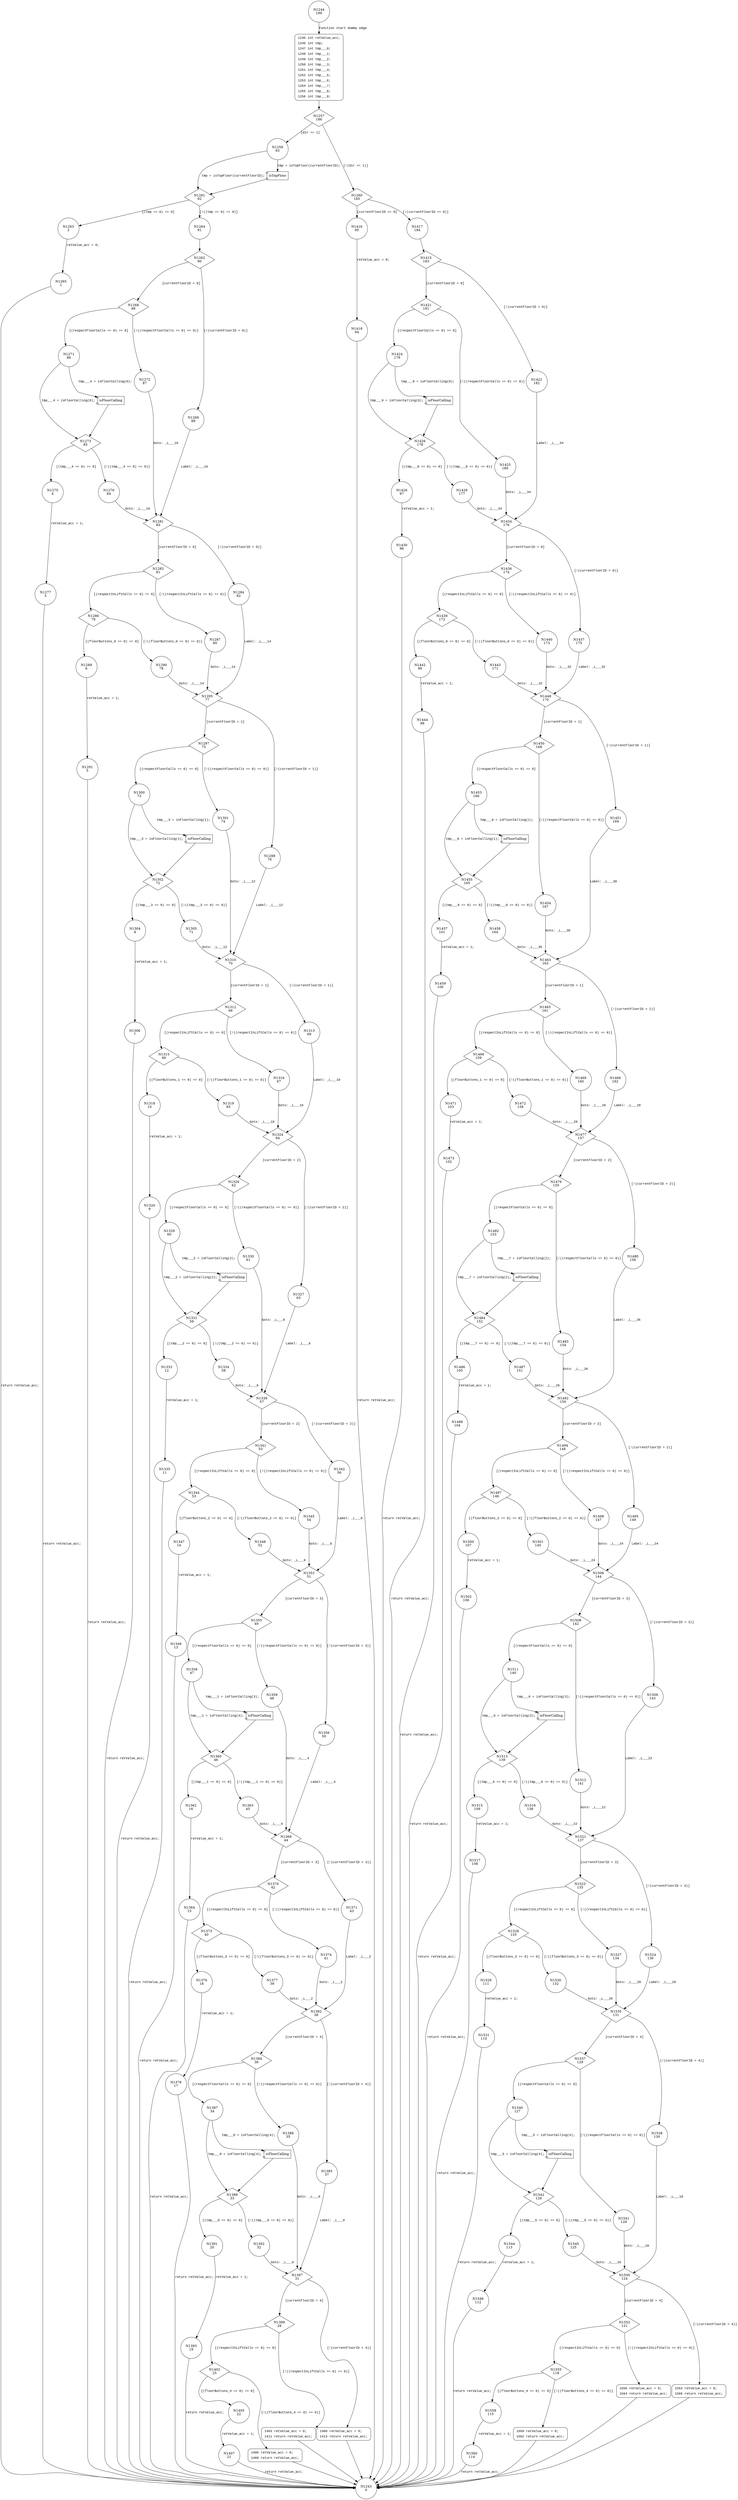 digraph stopRequestedInDirection__wrappee__empty {
1244 [shape="circle" label="N1244\n199"]
1245 [shape="circle" label="N1245\n198"]
1257 [shape="diamond" label="N1257\n186"]
1259 [shape="circle" label="N1259\n93"]
1260 [shape="diamond" label="N1260\n185"]
1416 [shape="circle" label="N1416\n95"]
1417 [shape="circle" label="N1417\n184"]
1415 [shape="diamond" label="N1415\n183"]
1421 [shape="diamond" label="N1421\n181"]
1422 [shape="circle" label="N1422\n182"]
1434 [shape="diamond" label="N1434\n176"]
1436 [shape="diamond" label="N1436\n174"]
1437 [shape="circle" label="N1437\n175"]
1448 [shape="diamond" label="N1448\n170"]
1450 [shape="diamond" label="N1450\n168"]
1451 [shape="circle" label="N1451\n169"]
1463 [shape="diamond" label="N1463\n163"]
1465 [shape="diamond" label="N1465\n161"]
1466 [shape="circle" label="N1466\n162"]
1477 [shape="diamond" label="N1477\n157"]
1479 [shape="diamond" label="N1479\n155"]
1480 [shape="circle" label="N1480\n156"]
1492 [shape="diamond" label="N1492\n150"]
1494 [shape="diamond" label="N1494\n148"]
1495 [shape="circle" label="N1495\n149"]
1506 [shape="diamond" label="N1506\n144"]
1508 [shape="diamond" label="N1508\n142"]
1509 [shape="circle" label="N1509\n143"]
1521 [shape="diamond" label="N1521\n137"]
1523 [shape="diamond" label="N1523\n135"]
1524 [shape="circle" label="N1524\n136"]
1535 [shape="diamond" label="N1535\n131"]
1537 [shape="diamond" label="N1537\n129"]
1538 [shape="circle" label="N1538\n130"]
1550 [shape="diamond" label="N1550\n124"]
1552 [shape="diamond" label="N1552\n121"]
1553 [shape="circle" label="N1553\n123"]
1555 [shape="diamond" label="N1555\n118"]
1556 [shape="circle" label="N1556\n120"]
1558 [shape="circle" label="N1558\n115"]
1559 [shape="circle" label="N1559\n117"]
1560 [shape="circle" label="N1560\n114"]
1540 [shape="circle" label="N1540\n127"]
1541 [shape="circle" label="N1541\n128"]
1542 [shape="diamond" label="N1542\n126"]
1544 [shape="circle" label="N1544\n113"]
1545 [shape="circle" label="N1545\n125"]
1546 [shape="circle" label="N1546\n112"]
1526 [shape="diamond" label="N1526\n133"]
1527 [shape="circle" label="N1527\n134"]
1529 [shape="circle" label="N1529\n111"]
1530 [shape="circle" label="N1530\n132"]
1531 [shape="circle" label="N1531\n110"]
1511 [shape="circle" label="N1511\n140"]
1512 [shape="circle" label="N1512\n141"]
1513 [shape="diamond" label="N1513\n139"]
1515 [shape="circle" label="N1515\n109"]
1516 [shape="circle" label="N1516\n138"]
1517 [shape="circle" label="N1517\n108"]
1497 [shape="diamond" label="N1497\n146"]
1498 [shape="circle" label="N1498\n147"]
1500 [shape="circle" label="N1500\n107"]
1501 [shape="circle" label="N1501\n145"]
1502 [shape="circle" label="N1502\n106"]
1482 [shape="circle" label="N1482\n153"]
1483 [shape="circle" label="N1483\n154"]
1484 [shape="diamond" label="N1484\n152"]
1486 [shape="circle" label="N1486\n105"]
1487 [shape="circle" label="N1487\n151"]
1488 [shape="circle" label="N1488\n104"]
1468 [shape="diamond" label="N1468\n159"]
1469 [shape="circle" label="N1469\n160"]
1471 [shape="circle" label="N1471\n103"]
1472 [shape="circle" label="N1472\n158"]
1473 [shape="circle" label="N1473\n102"]
1453 [shape="circle" label="N1453\n166"]
1454 [shape="circle" label="N1454\n167"]
1455 [shape="diamond" label="N1455\n165"]
1457 [shape="circle" label="N1457\n101"]
1458 [shape="circle" label="N1458\n164"]
1459 [shape="circle" label="N1459\n100"]
1439 [shape="diamond" label="N1439\n172"]
1440 [shape="circle" label="N1440\n173"]
1442 [shape="circle" label="N1442\n99"]
1443 [shape="circle" label="N1443\n171"]
1444 [shape="circle" label="N1444\n98"]
1424 [shape="circle" label="N1424\n179"]
1425 [shape="circle" label="N1425\n180"]
1426 [shape="diamond" label="N1426\n178"]
1428 [shape="circle" label="N1428\n97"]
1429 [shape="circle" label="N1429\n177"]
1430 [shape="circle" label="N1430\n96"]
1418 [shape="circle" label="N1418\n94"]
1261 [shape="diamond" label="N1261\n92"]
1263 [shape="circle" label="N1263\n2"]
1264 [shape="circle" label="N1264\n91"]
1262 [shape="diamond" label="N1262\n90"]
1268 [shape="diamond" label="N1268\n88"]
1269 [shape="circle" label="N1269\n89"]
1281 [shape="diamond" label="N1281\n83"]
1283 [shape="diamond" label="N1283\n81"]
1284 [shape="circle" label="N1284\n82"]
1295 [shape="diamond" label="N1295\n77"]
1297 [shape="diamond" label="N1297\n75"]
1298 [shape="circle" label="N1298\n76"]
1310 [shape="diamond" label="N1310\n70"]
1312 [shape="diamond" label="N1312\n68"]
1313 [shape="circle" label="N1313\n69"]
1324 [shape="diamond" label="N1324\n64"]
1326 [shape="diamond" label="N1326\n62"]
1327 [shape="circle" label="N1327\n63"]
1339 [shape="diamond" label="N1339\n57"]
1341 [shape="diamond" label="N1341\n55"]
1342 [shape="circle" label="N1342\n56"]
1353 [shape="diamond" label="N1353\n51"]
1355 [shape="diamond" label="N1355\n49"]
1356 [shape="circle" label="N1356\n50"]
1368 [shape="diamond" label="N1368\n44"]
1370 [shape="diamond" label="N1370\n42"]
1371 [shape="circle" label="N1371\n43"]
1382 [shape="diamond" label="N1382\n38"]
1384 [shape="diamond" label="N1384\n36"]
1385 [shape="circle" label="N1385\n37"]
1397 [shape="diamond" label="N1397\n31"]
1399 [shape="diamond" label="N1399\n28"]
1400 [shape="circle" label="N1400\n30"]
1402 [shape="diamond" label="N1402\n25"]
1403 [shape="circle" label="N1403\n27"]
1405 [shape="circle" label="N1405\n22"]
1406 [shape="circle" label="N1406\n24"]
1407 [shape="circle" label="N1407\n21"]
1387 [shape="circle" label="N1387\n34"]
1388 [shape="circle" label="N1388\n35"]
1389 [shape="diamond" label="N1389\n33"]
1391 [shape="circle" label="N1391\n20"]
1392 [shape="circle" label="N1392\n32"]
1393 [shape="circle" label="N1393\n19"]
1373 [shape="diamond" label="N1373\n40"]
1374 [shape="circle" label="N1374\n41"]
1376 [shape="circle" label="N1376\n18"]
1377 [shape="circle" label="N1377\n39"]
1378 [shape="circle" label="N1378\n17"]
1358 [shape="circle" label="N1358\n47"]
1359 [shape="circle" label="N1359\n48"]
1360 [shape="diamond" label="N1360\n46"]
1362 [shape="circle" label="N1362\n16"]
1363 [shape="circle" label="N1363\n45"]
1364 [shape="circle" label="N1364\n15"]
1344 [shape="diamond" label="N1344\n53"]
1345 [shape="circle" label="N1345\n54"]
1347 [shape="circle" label="N1347\n14"]
1348 [shape="circle" label="N1348\n52"]
1349 [shape="circle" label="N1349\n13"]
1329 [shape="circle" label="N1329\n60"]
1330 [shape="circle" label="N1330\n61"]
1331 [shape="diamond" label="N1331\n59"]
1333 [shape="circle" label="N1333\n12"]
1334 [shape="circle" label="N1334\n58"]
1335 [shape="circle" label="N1335\n11"]
1315 [shape="diamond" label="N1315\n66"]
1316 [shape="circle" label="N1316\n67"]
1318 [shape="circle" label="N1318\n10"]
1319 [shape="circle" label="N1319\n65"]
1320 [shape="circle" label="N1320\n9"]
1300 [shape="circle" label="N1300\n73"]
1301 [shape="circle" label="N1301\n74"]
1302 [shape="diamond" label="N1302\n72"]
1304 [shape="circle" label="N1304\n8"]
1305 [shape="circle" label="N1305\n71"]
1306 [shape="circle" label="N1306\n7"]
1286 [shape="diamond" label="N1286\n79"]
1287 [shape="circle" label="N1287\n80"]
1289 [shape="circle" label="N1289\n6"]
1290 [shape="circle" label="N1290\n78"]
1291 [shape="circle" label="N1291\n5"]
1271 [shape="circle" label="N1271\n86"]
1272 [shape="circle" label="N1272\n87"]
1273 [shape="diamond" label="N1273\n85"]
1275 [shape="circle" label="N1275\n4"]
1276 [shape="circle" label="N1276\n84"]
1277 [shape="circle" label="N1277\n3"]
1265 [shape="circle" label="N1265\n1"]
1243 [shape="circle" label="N1243\n0"]
1245 [style="filled,bold" penwidth="1" fillcolor="white" fontname="Courier New" shape="Mrecord" label=<<table border="0" cellborder="0" cellpadding="3" bgcolor="white"><tr><td align="right">1245</td><td align="left">int retValue_acc;</td></tr><tr><td align="right">1246</td><td align="left">int tmp;</td></tr><tr><td align="right">1247</td><td align="left">int tmp___0;</td></tr><tr><td align="right">1248</td><td align="left">int tmp___1;</td></tr><tr><td align="right">1249</td><td align="left">int tmp___2;</td></tr><tr><td align="right">1250</td><td align="left">int tmp___3;</td></tr><tr><td align="right">1251</td><td align="left">int tmp___4;</td></tr><tr><td align="right">1252</td><td align="left">int tmp___5;</td></tr><tr><td align="right">1253</td><td align="left">int tmp___6;</td></tr><tr><td align="right">1254</td><td align="left">int tmp___7;</td></tr><tr><td align="right">1255</td><td align="left">int tmp___8;</td></tr><tr><td align="right">1256</td><td align="left">int tmp___9;</td></tr></table>>]
1245 -> 1257[label=""]
1553 [style="filled,bold" penwidth="1" fillcolor="white" fontname="Courier New" shape="Mrecord" label=<<table border="0" cellborder="0" cellpadding="3" bgcolor="white"><tr><td align="right">1553</td><td align="left">retValue_acc = 0;</td></tr><tr><td align="right">1566</td><td align="left">return retValue_acc;</td></tr></table>>]
1553 -> 1243[label=""]
1556 [style="filled,bold" penwidth="1" fillcolor="white" fontname="Courier New" shape="Mrecord" label=<<table border="0" cellborder="0" cellpadding="3" bgcolor="white"><tr><td align="right">1556</td><td align="left">retValue_acc = 0;</td></tr><tr><td align="right">1564</td><td align="left">return retValue_acc;</td></tr></table>>]
1556 -> 1243[label=""]
1559 [style="filled,bold" penwidth="1" fillcolor="white" fontname="Courier New" shape="Mrecord" label=<<table border="0" cellborder="0" cellpadding="3" bgcolor="white"><tr><td align="right">1559</td><td align="left">retValue_acc = 0;</td></tr><tr><td align="right">1562</td><td align="left">return retValue_acc;</td></tr></table>>]
1559 -> 1243[label=""]
1400 [style="filled,bold" penwidth="1" fillcolor="white" fontname="Courier New" shape="Mrecord" label=<<table border="0" cellborder="0" cellpadding="3" bgcolor="white"><tr><td align="right">1400</td><td align="left">retValue_acc = 0;</td></tr><tr><td align="right">1413</td><td align="left">return retValue_acc;</td></tr></table>>]
1400 -> 1243[label=""]
1403 [style="filled,bold" penwidth="1" fillcolor="white" fontname="Courier New" shape="Mrecord" label=<<table border="0" cellborder="0" cellpadding="3" bgcolor="white"><tr><td align="right">1403</td><td align="left">retValue_acc = 0;</td></tr><tr><td align="right">1411</td><td align="left">return retValue_acc;</td></tr></table>>]
1403 -> 1243[label=""]
1406 [style="filled,bold" penwidth="1" fillcolor="white" fontname="Courier New" shape="Mrecord" label=<<table border="0" cellborder="0" cellpadding="3" bgcolor="white"><tr><td align="right">1406</td><td align="left">retValue_acc = 0;</td></tr><tr><td align="right">1409</td><td align="left">return retValue_acc;</td></tr></table>>]
1406 -> 1243[label=""]
1244 -> 1245 [label="Function start dummy edge" fontname="Courier New"]
1257 -> 1259 [label="[dir == 1]" fontname="Courier New"]
1257 -> 1260 [label="[!(dir == 1)]" fontname="Courier New"]
1260 -> 1416 [label="[currentFloorID == 0]" fontname="Courier New"]
1260 -> 1417 [label="[!(currentFloorID == 0)]" fontname="Courier New"]
1415 -> 1421 [label="[currentFloorID > 0]" fontname="Courier New"]
1415 -> 1422 [label="[!(currentFloorID > 0)]" fontname="Courier New"]
1434 -> 1436 [label="[currentFloorID > 0]" fontname="Courier New"]
1434 -> 1437 [label="[!(currentFloorID > 0)]" fontname="Courier New"]
1448 -> 1450 [label="[currentFloorID > 1]" fontname="Courier New"]
1448 -> 1451 [label="[!(currentFloorID > 1)]" fontname="Courier New"]
1463 -> 1465 [label="[currentFloorID > 1]" fontname="Courier New"]
1463 -> 1466 [label="[!(currentFloorID > 1)]" fontname="Courier New"]
1477 -> 1479 [label="[currentFloorID > 2]" fontname="Courier New"]
1477 -> 1480 [label="[!(currentFloorID > 2)]" fontname="Courier New"]
1492 -> 1494 [label="[currentFloorID > 2]" fontname="Courier New"]
1492 -> 1495 [label="[!(currentFloorID > 2)]" fontname="Courier New"]
1506 -> 1508 [label="[currentFloorID > 3]" fontname="Courier New"]
1506 -> 1509 [label="[!(currentFloorID > 3)]" fontname="Courier New"]
1521 -> 1523 [label="[currentFloorID > 3]" fontname="Courier New"]
1521 -> 1524 [label="[!(currentFloorID > 3)]" fontname="Courier New"]
1535 -> 1537 [label="[currentFloorID > 4]" fontname="Courier New"]
1535 -> 1538 [label="[!(currentFloorID > 4)]" fontname="Courier New"]
1550 -> 1552 [label="[currentFloorID > 4]" fontname="Courier New"]
1550 -> 1553 [label="[!(currentFloorID > 4)]" fontname="Courier New"]
1552 -> 1555 [label="[(respectInLiftCalls == 0) == 0]" fontname="Courier New"]
1552 -> 1556 [label="[!((respectInLiftCalls == 0) == 0)]" fontname="Courier New"]
1555 -> 1558 [label="[(floorButtons_4 == 0) == 0]" fontname="Courier New"]
1555 -> 1559 [label="[!((floorButtons_4 == 0) == 0)]" fontname="Courier New"]
1558 -> 1560 [label="retValue_acc = 1;" fontname="Courier New"]
1537 -> 1540 [label="[(respectFloorCalls == 0) == 0]" fontname="Courier New"]
1537 -> 1541 [label="[!((respectFloorCalls == 0) == 0)]" fontname="Courier New"]
100072 [shape="component" label="isFloorCalling"]
1540 -> 100072 [label="tmp___5 = isFloorCalling(4);" fontname="Courier New"]
100072 -> 1542 [label="" fontname="Courier New"]
1540 -> 1542 [label="tmp___5 = isFloorCalling(4);" fontname="Courier New"]
1542 -> 1544 [label="[(tmp___5 == 0) == 0]" fontname="Courier New"]
1542 -> 1545 [label="[!((tmp___5 == 0) == 0)]" fontname="Courier New"]
1544 -> 1546 [label="retValue_acc = 1;" fontname="Courier New"]
1523 -> 1526 [label="[(respectInLiftCalls == 0) == 0]" fontname="Courier New"]
1523 -> 1527 [label="[!((respectInLiftCalls == 0) == 0)]" fontname="Courier New"]
1526 -> 1529 [label="[(floorButtons_3 == 0) == 0]" fontname="Courier New"]
1526 -> 1530 [label="[!((floorButtons_3 == 0) == 0)]" fontname="Courier New"]
1529 -> 1531 [label="retValue_acc = 1;" fontname="Courier New"]
1508 -> 1511 [label="[(respectFloorCalls == 0) == 0]" fontname="Courier New"]
1508 -> 1512 [label="[!((respectFloorCalls == 0) == 0)]" fontname="Courier New"]
100073 [shape="component" label="isFloorCalling"]
1511 -> 100073 [label="tmp___6 = isFloorCalling(3);" fontname="Courier New"]
100073 -> 1513 [label="" fontname="Courier New"]
1511 -> 1513 [label="tmp___6 = isFloorCalling(3);" fontname="Courier New"]
1513 -> 1515 [label="[(tmp___6 == 0) == 0]" fontname="Courier New"]
1513 -> 1516 [label="[!((tmp___6 == 0) == 0)]" fontname="Courier New"]
1515 -> 1517 [label="retValue_acc = 1;" fontname="Courier New"]
1494 -> 1497 [label="[(respectInLiftCalls == 0) == 0]" fontname="Courier New"]
1494 -> 1498 [label="[!((respectInLiftCalls == 0) == 0)]" fontname="Courier New"]
1497 -> 1500 [label="[(floorButtons_2 == 0) == 0]" fontname="Courier New"]
1497 -> 1501 [label="[!((floorButtons_2 == 0) == 0)]" fontname="Courier New"]
1500 -> 1502 [label="retValue_acc = 1;" fontname="Courier New"]
1479 -> 1482 [label="[(respectFloorCalls == 0) == 0]" fontname="Courier New"]
1479 -> 1483 [label="[!((respectFloorCalls == 0) == 0)]" fontname="Courier New"]
100074 [shape="component" label="isFloorCalling"]
1482 -> 100074 [label="tmp___7 = isFloorCalling(2);" fontname="Courier New"]
100074 -> 1484 [label="" fontname="Courier New"]
1482 -> 1484 [label="tmp___7 = isFloorCalling(2);" fontname="Courier New"]
1484 -> 1486 [label="[(tmp___7 == 0) == 0]" fontname="Courier New"]
1484 -> 1487 [label="[!((tmp___7 == 0) == 0)]" fontname="Courier New"]
1486 -> 1488 [label="retValue_acc = 1;" fontname="Courier New"]
1465 -> 1468 [label="[(respectInLiftCalls == 0) == 0]" fontname="Courier New"]
1465 -> 1469 [label="[!((respectInLiftCalls == 0) == 0)]" fontname="Courier New"]
1468 -> 1471 [label="[(floorButtons_1 == 0) == 0]" fontname="Courier New"]
1468 -> 1472 [label="[!((floorButtons_1 == 0) == 0)]" fontname="Courier New"]
1471 -> 1473 [label="retValue_acc = 1;" fontname="Courier New"]
1450 -> 1453 [label="[(respectFloorCalls == 0) == 0]" fontname="Courier New"]
1450 -> 1454 [label="[!((respectFloorCalls == 0) == 0)]" fontname="Courier New"]
100075 [shape="component" label="isFloorCalling"]
1453 -> 100075 [label="tmp___8 = isFloorCalling(1);" fontname="Courier New"]
100075 -> 1455 [label="" fontname="Courier New"]
1453 -> 1455 [label="tmp___8 = isFloorCalling(1);" fontname="Courier New"]
1455 -> 1457 [label="[(tmp___8 == 0) == 0]" fontname="Courier New"]
1455 -> 1458 [label="[!((tmp___8 == 0) == 0)]" fontname="Courier New"]
1457 -> 1459 [label="retValue_acc = 1;" fontname="Courier New"]
1436 -> 1439 [label="[(respectInLiftCalls == 0) == 0]" fontname="Courier New"]
1436 -> 1440 [label="[!((respectInLiftCalls == 0) == 0)]" fontname="Courier New"]
1439 -> 1442 [label="[(floorButtons_0 == 0) == 0]" fontname="Courier New"]
1439 -> 1443 [label="[!((floorButtons_0 == 0) == 0)]" fontname="Courier New"]
1442 -> 1444 [label="retValue_acc = 1;" fontname="Courier New"]
1421 -> 1424 [label="[(respectFloorCalls == 0) == 0]" fontname="Courier New"]
1421 -> 1425 [label="[!((respectFloorCalls == 0) == 0)]" fontname="Courier New"]
100076 [shape="component" label="isFloorCalling"]
1424 -> 100076 [label="tmp___9 = isFloorCalling(0);" fontname="Courier New"]
100076 -> 1426 [label="" fontname="Courier New"]
1424 -> 1426 [label="tmp___9 = isFloorCalling(0);" fontname="Courier New"]
1426 -> 1428 [label="[(tmp___9 == 0) == 0]" fontname="Courier New"]
1426 -> 1429 [label="[!((tmp___9 == 0) == 0)]" fontname="Courier New"]
1428 -> 1430 [label="retValue_acc = 1;" fontname="Courier New"]
1416 -> 1418 [label="retValue_acc = 0;" fontname="Courier New"]
100077 [shape="component" label="isTopFloor"]
1259 -> 100077 [label="tmp = isTopFloor(currentFloorID);" fontname="Courier New"]
100077 -> 1261 [label="" fontname="Courier New"]
1259 -> 1261 [label="tmp = isTopFloor(currentFloorID);" fontname="Courier New"]
1261 -> 1263 [label="[(tmp == 0) == 0]" fontname="Courier New"]
1261 -> 1264 [label="[!((tmp == 0) == 0)]" fontname="Courier New"]
1262 -> 1268 [label="[currentFloorID < 0]" fontname="Courier New"]
1262 -> 1269 [label="[!(currentFloorID < 0)]" fontname="Courier New"]
1281 -> 1283 [label="[currentFloorID < 0]" fontname="Courier New"]
1281 -> 1284 [label="[!(currentFloorID < 0)]" fontname="Courier New"]
1295 -> 1297 [label="[currentFloorID < 1]" fontname="Courier New"]
1295 -> 1298 [label="[!(currentFloorID < 1)]" fontname="Courier New"]
1310 -> 1312 [label="[currentFloorID < 1]" fontname="Courier New"]
1310 -> 1313 [label="[!(currentFloorID < 1)]" fontname="Courier New"]
1324 -> 1326 [label="[currentFloorID < 2]" fontname="Courier New"]
1324 -> 1327 [label="[!(currentFloorID < 2)]" fontname="Courier New"]
1339 -> 1341 [label="[currentFloorID < 2]" fontname="Courier New"]
1339 -> 1342 [label="[!(currentFloorID < 2)]" fontname="Courier New"]
1353 -> 1355 [label="[currentFloorID < 3]" fontname="Courier New"]
1353 -> 1356 [label="[!(currentFloorID < 3)]" fontname="Courier New"]
1368 -> 1370 [label="[currentFloorID < 3]" fontname="Courier New"]
1368 -> 1371 [label="[!(currentFloorID < 3)]" fontname="Courier New"]
1382 -> 1384 [label="[currentFloorID < 4]" fontname="Courier New"]
1382 -> 1385 [label="[!(currentFloorID < 4)]" fontname="Courier New"]
1397 -> 1399 [label="[currentFloorID < 4]" fontname="Courier New"]
1397 -> 1400 [label="[!(currentFloorID < 4)]" fontname="Courier New"]
1399 -> 1402 [label="[(respectInLiftCalls == 0) == 0]" fontname="Courier New"]
1399 -> 1403 [label="[!((respectInLiftCalls == 0) == 0)]" fontname="Courier New"]
1402 -> 1405 [label="[(floorButtons_4 == 0) == 0]" fontname="Courier New"]
1402 -> 1406 [label="[!((floorButtons_4 == 0) == 0)]" fontname="Courier New"]
1405 -> 1407 [label="retValue_acc = 1;" fontname="Courier New"]
1384 -> 1387 [label="[(respectFloorCalls == 0) == 0]" fontname="Courier New"]
1384 -> 1388 [label="[!((respectFloorCalls == 0) == 0)]" fontname="Courier New"]
100078 [shape="component" label="isFloorCalling"]
1387 -> 100078 [label="tmp___0 = isFloorCalling(4);" fontname="Courier New"]
100078 -> 1389 [label="" fontname="Courier New"]
1387 -> 1389 [label="tmp___0 = isFloorCalling(4);" fontname="Courier New"]
1389 -> 1391 [label="[(tmp___0 == 0) == 0]" fontname="Courier New"]
1389 -> 1392 [label="[!((tmp___0 == 0) == 0)]" fontname="Courier New"]
1391 -> 1393 [label="retValue_acc = 1;" fontname="Courier New"]
1370 -> 1373 [label="[(respectInLiftCalls == 0) == 0]" fontname="Courier New"]
1370 -> 1374 [label="[!((respectInLiftCalls == 0) == 0)]" fontname="Courier New"]
1373 -> 1376 [label="[(floorButtons_3 == 0) == 0]" fontname="Courier New"]
1373 -> 1377 [label="[!((floorButtons_3 == 0) == 0)]" fontname="Courier New"]
1376 -> 1378 [label="retValue_acc = 1;" fontname="Courier New"]
1355 -> 1358 [label="[(respectFloorCalls == 0) == 0]" fontname="Courier New"]
1355 -> 1359 [label="[!((respectFloorCalls == 0) == 0)]" fontname="Courier New"]
100079 [shape="component" label="isFloorCalling"]
1358 -> 100079 [label="tmp___1 = isFloorCalling(3);" fontname="Courier New"]
100079 -> 1360 [label="" fontname="Courier New"]
1358 -> 1360 [label="tmp___1 = isFloorCalling(3);" fontname="Courier New"]
1360 -> 1362 [label="[(tmp___1 == 0) == 0]" fontname="Courier New"]
1360 -> 1363 [label="[!((tmp___1 == 0) == 0)]" fontname="Courier New"]
1362 -> 1364 [label="retValue_acc = 1;" fontname="Courier New"]
1341 -> 1344 [label="[(respectInLiftCalls == 0) == 0]" fontname="Courier New"]
1341 -> 1345 [label="[!((respectInLiftCalls == 0) == 0)]" fontname="Courier New"]
1344 -> 1347 [label="[(floorButtons_2 == 0) == 0]" fontname="Courier New"]
1344 -> 1348 [label="[!((floorButtons_2 == 0) == 0)]" fontname="Courier New"]
1347 -> 1349 [label="retValue_acc = 1;" fontname="Courier New"]
1326 -> 1329 [label="[(respectFloorCalls == 0) == 0]" fontname="Courier New"]
1326 -> 1330 [label="[!((respectFloorCalls == 0) == 0)]" fontname="Courier New"]
100080 [shape="component" label="isFloorCalling"]
1329 -> 100080 [label="tmp___2 = isFloorCalling(2);" fontname="Courier New"]
100080 -> 1331 [label="" fontname="Courier New"]
1329 -> 1331 [label="tmp___2 = isFloorCalling(2);" fontname="Courier New"]
1331 -> 1333 [label="[(tmp___2 == 0) == 0]" fontname="Courier New"]
1331 -> 1334 [label="[!((tmp___2 == 0) == 0)]" fontname="Courier New"]
1333 -> 1335 [label="retValue_acc = 1;" fontname="Courier New"]
1312 -> 1315 [label="[(respectInLiftCalls == 0) == 0]" fontname="Courier New"]
1312 -> 1316 [label="[!((respectInLiftCalls == 0) == 0)]" fontname="Courier New"]
1315 -> 1318 [label="[(floorButtons_1 == 0) == 0]" fontname="Courier New"]
1315 -> 1319 [label="[!((floorButtons_1 == 0) == 0)]" fontname="Courier New"]
1318 -> 1320 [label="retValue_acc = 1;" fontname="Courier New"]
1297 -> 1300 [label="[(respectFloorCalls == 0) == 0]" fontname="Courier New"]
1297 -> 1301 [label="[!((respectFloorCalls == 0) == 0)]" fontname="Courier New"]
100081 [shape="component" label="isFloorCalling"]
1300 -> 100081 [label="tmp___3 = isFloorCalling(1);" fontname="Courier New"]
100081 -> 1302 [label="" fontname="Courier New"]
1300 -> 1302 [label="tmp___3 = isFloorCalling(1);" fontname="Courier New"]
1302 -> 1304 [label="[(tmp___3 == 0) == 0]" fontname="Courier New"]
1302 -> 1305 [label="[!((tmp___3 == 0) == 0)]" fontname="Courier New"]
1304 -> 1306 [label="retValue_acc = 1;" fontname="Courier New"]
1283 -> 1286 [label="[(respectInLiftCalls == 0) == 0]" fontname="Courier New"]
1283 -> 1287 [label="[!((respectInLiftCalls == 0) == 0)]" fontname="Courier New"]
1286 -> 1289 [label="[(floorButtons_0 == 0) == 0]" fontname="Courier New"]
1286 -> 1290 [label="[!((floorButtons_0 == 0) == 0)]" fontname="Courier New"]
1289 -> 1291 [label="retValue_acc = 1;" fontname="Courier New"]
1268 -> 1271 [label="[(respectFloorCalls == 0) == 0]" fontname="Courier New"]
1268 -> 1272 [label="[!((respectFloorCalls == 0) == 0)]" fontname="Courier New"]
100082 [shape="component" label="isFloorCalling"]
1271 -> 100082 [label="tmp___4 = isFloorCalling(0);" fontname="Courier New"]
100082 -> 1273 [label="" fontname="Courier New"]
1271 -> 1273 [label="tmp___4 = isFloorCalling(0);" fontname="Courier New"]
1273 -> 1275 [label="[(tmp___4 == 0) == 0]" fontname="Courier New"]
1273 -> 1276 [label="[!((tmp___4 == 0) == 0)]" fontname="Courier New"]
1275 -> 1277 [label="retValue_acc = 1;" fontname="Courier New"]
1263 -> 1265 [label="retValue_acc = 0;" fontname="Courier New"]
1417 -> 1415 [label="" fontname="Courier New"]
1422 -> 1434 [label="Label: _L___34" fontname="Courier New"]
1437 -> 1448 [label="Label: _L___32" fontname="Courier New"]
1451 -> 1463 [label="Label: _L___30" fontname="Courier New"]
1466 -> 1477 [label="Label: _L___28" fontname="Courier New"]
1480 -> 1492 [label="Label: _L___26" fontname="Courier New"]
1495 -> 1506 [label="Label: _L___24" fontname="Courier New"]
1509 -> 1521 [label="Label: _L___22" fontname="Courier New"]
1524 -> 1535 [label="Label: _L___20" fontname="Courier New"]
1538 -> 1550 [label="Label: _L___18" fontname="Courier New"]
1560 -> 1243 [label="return retValue_acc;" fontname="Courier New"]
1541 -> 1550 [label="Goto: _L___18" fontname="Courier New"]
1545 -> 1550 [label="Goto: _L___18" fontname="Courier New"]
1546 -> 1243 [label="return retValue_acc;" fontname="Courier New"]
1527 -> 1535 [label="Goto: _L___20" fontname="Courier New"]
1530 -> 1535 [label="Goto: _L___20" fontname="Courier New"]
1531 -> 1243 [label="return retValue_acc;" fontname="Courier New"]
1512 -> 1521 [label="Goto: _L___22" fontname="Courier New"]
1516 -> 1521 [label="Goto: _L___22" fontname="Courier New"]
1517 -> 1243 [label="return retValue_acc;" fontname="Courier New"]
1498 -> 1506 [label="Goto: _L___24" fontname="Courier New"]
1501 -> 1506 [label="Goto: _L___24" fontname="Courier New"]
1502 -> 1243 [label="return retValue_acc;" fontname="Courier New"]
1483 -> 1492 [label="Goto: _L___26" fontname="Courier New"]
1487 -> 1492 [label="Goto: _L___26" fontname="Courier New"]
1488 -> 1243 [label="return retValue_acc;" fontname="Courier New"]
1469 -> 1477 [label="Goto: _L___28" fontname="Courier New"]
1472 -> 1477 [label="Goto: _L___28" fontname="Courier New"]
1473 -> 1243 [label="return retValue_acc;" fontname="Courier New"]
1454 -> 1463 [label="Goto: _L___30" fontname="Courier New"]
1458 -> 1463 [label="Goto: _L___30" fontname="Courier New"]
1459 -> 1243 [label="return retValue_acc;" fontname="Courier New"]
1440 -> 1448 [label="Goto: _L___32" fontname="Courier New"]
1443 -> 1448 [label="Goto: _L___32" fontname="Courier New"]
1444 -> 1243 [label="return retValue_acc;" fontname="Courier New"]
1425 -> 1434 [label="Goto: _L___34" fontname="Courier New"]
1429 -> 1434 [label="Goto: _L___34" fontname="Courier New"]
1430 -> 1243 [label="return retValue_acc;" fontname="Courier New"]
1418 -> 1243 [label="return retValue_acc;" fontname="Courier New"]
1264 -> 1262 [label="" fontname="Courier New"]
1269 -> 1281 [label="Label: _L___16" fontname="Courier New"]
1284 -> 1295 [label="Label: _L___14" fontname="Courier New"]
1298 -> 1310 [label="Label: _L___12" fontname="Courier New"]
1313 -> 1324 [label="Label: _L___10" fontname="Courier New"]
1327 -> 1339 [label="Label: _L___8" fontname="Courier New"]
1342 -> 1353 [label="Label: _L___6" fontname="Courier New"]
1356 -> 1368 [label="Label: _L___4" fontname="Courier New"]
1371 -> 1382 [label="Label: _L___2" fontname="Courier New"]
1385 -> 1397 [label="Label: _L___0" fontname="Courier New"]
1407 -> 1243 [label="return retValue_acc;" fontname="Courier New"]
1388 -> 1397 [label="Goto: _L___0" fontname="Courier New"]
1392 -> 1397 [label="Goto: _L___0" fontname="Courier New"]
1393 -> 1243 [label="return retValue_acc;" fontname="Courier New"]
1374 -> 1382 [label="Goto: _L___2" fontname="Courier New"]
1377 -> 1382 [label="Goto: _L___2" fontname="Courier New"]
1378 -> 1243 [label="return retValue_acc;" fontname="Courier New"]
1359 -> 1368 [label="Goto: _L___4" fontname="Courier New"]
1363 -> 1368 [label="Goto: _L___4" fontname="Courier New"]
1364 -> 1243 [label="return retValue_acc;" fontname="Courier New"]
1345 -> 1353 [label="Goto: _L___6" fontname="Courier New"]
1348 -> 1353 [label="Goto: _L___6" fontname="Courier New"]
1349 -> 1243 [label="return retValue_acc;" fontname="Courier New"]
1330 -> 1339 [label="Goto: _L___8" fontname="Courier New"]
1334 -> 1339 [label="Goto: _L___8" fontname="Courier New"]
1335 -> 1243 [label="return retValue_acc;" fontname="Courier New"]
1316 -> 1324 [label="Goto: _L___10" fontname="Courier New"]
1319 -> 1324 [label="Goto: _L___10" fontname="Courier New"]
1320 -> 1243 [label="return retValue_acc;" fontname="Courier New"]
1301 -> 1310 [label="Goto: _L___12" fontname="Courier New"]
1305 -> 1310 [label="Goto: _L___12" fontname="Courier New"]
1306 -> 1243 [label="return retValue_acc;" fontname="Courier New"]
1287 -> 1295 [label="Goto: _L___14" fontname="Courier New"]
1290 -> 1295 [label="Goto: _L___14" fontname="Courier New"]
1291 -> 1243 [label="return retValue_acc;" fontname="Courier New"]
1272 -> 1281 [label="Goto: _L___16" fontname="Courier New"]
1276 -> 1281 [label="Goto: _L___16" fontname="Courier New"]
1277 -> 1243 [label="return retValue_acc;" fontname="Courier New"]
1265 -> 1243 [label="return retValue_acc;" fontname="Courier New"]
}